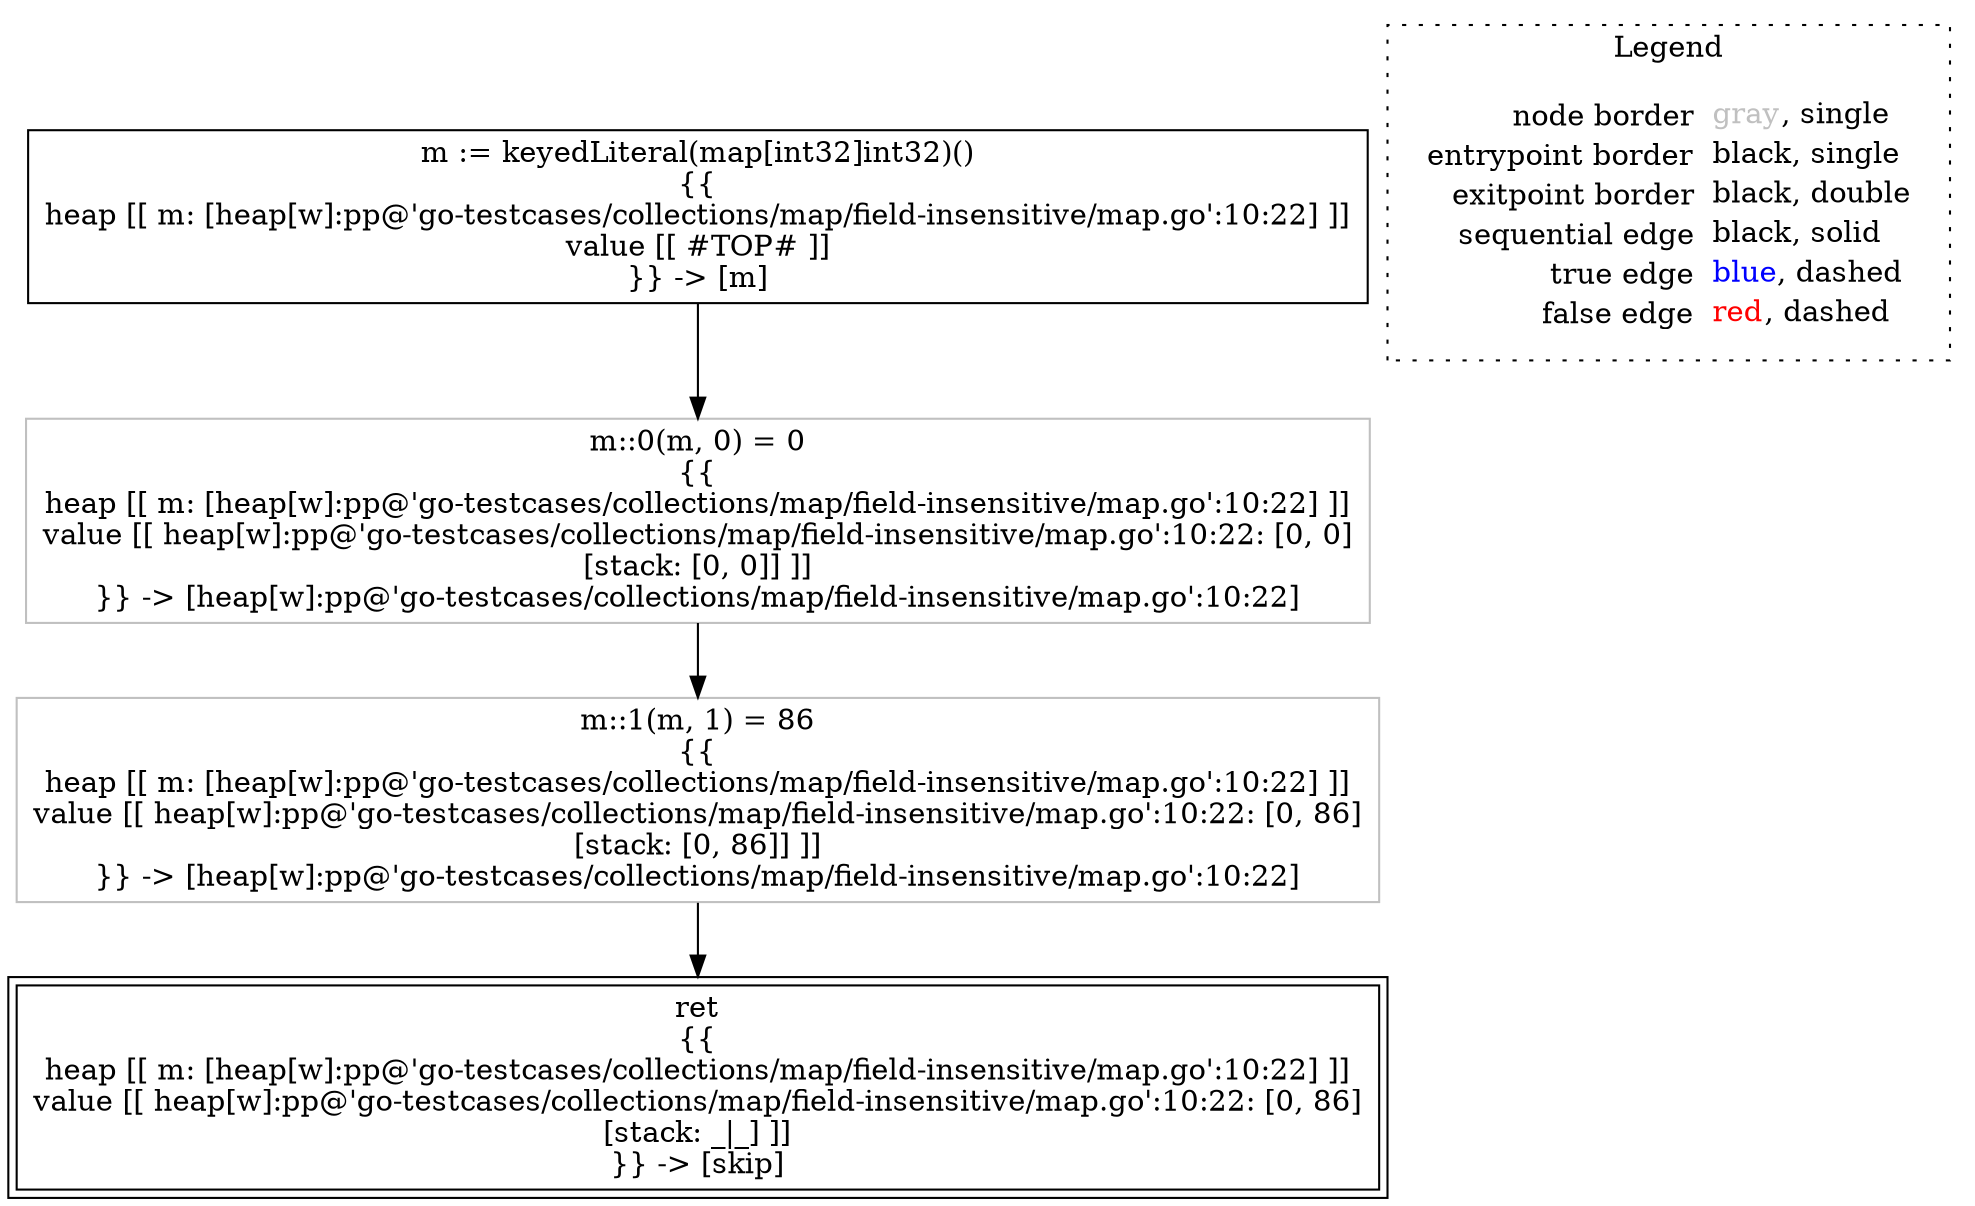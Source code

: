 digraph {
	"node0" [shape="rect",color="black",label=<m := keyedLiteral(map[int32]int32)()<BR/>{{<BR/>heap [[ m: [heap[w]:pp@'go-testcases/collections/map/field-insensitive/map.go':10:22] ]]<BR/>value [[ #TOP# ]]<BR/>}} -&gt; [m]>];
	"node1" [shape="rect",color="gray",label=<m::1(m, 1) = 86<BR/>{{<BR/>heap [[ m: [heap[w]:pp@'go-testcases/collections/map/field-insensitive/map.go':10:22] ]]<BR/>value [[ heap[w]:pp@'go-testcases/collections/map/field-insensitive/map.go':10:22: [0, 86]<BR/>[stack: [0, 86]] ]]<BR/>}} -&gt; [heap[w]:pp@'go-testcases/collections/map/field-insensitive/map.go':10:22]>];
	"node2" [shape="rect",color="gray",label=<m::0(m, 0) = 0<BR/>{{<BR/>heap [[ m: [heap[w]:pp@'go-testcases/collections/map/field-insensitive/map.go':10:22] ]]<BR/>value [[ heap[w]:pp@'go-testcases/collections/map/field-insensitive/map.go':10:22: [0, 0]<BR/>[stack: [0, 0]] ]]<BR/>}} -&gt; [heap[w]:pp@'go-testcases/collections/map/field-insensitive/map.go':10:22]>];
	"node3" [shape="rect",color="black",peripheries="2",label=<ret<BR/>{{<BR/>heap [[ m: [heap[w]:pp@'go-testcases/collections/map/field-insensitive/map.go':10:22] ]]<BR/>value [[ heap[w]:pp@'go-testcases/collections/map/field-insensitive/map.go':10:22: [0, 86]<BR/>[stack: _|_] ]]<BR/>}} -&gt; [skip]>];
	"node0" -> "node2" [color="black"];
	"node1" -> "node3" [color="black"];
	"node2" -> "node1" [color="black"];
subgraph cluster_legend {
	label="Legend";
	style=dotted;
	node [shape=plaintext];
	"legend" [label=<<table border="0" cellpadding="2" cellspacing="0" cellborder="0"><tr><td align="right">node border&nbsp;</td><td align="left"><font color="gray">gray</font>, single</td></tr><tr><td align="right">entrypoint border&nbsp;</td><td align="left"><font color="black">black</font>, single</td></tr><tr><td align="right">exitpoint border&nbsp;</td><td align="left"><font color="black">black</font>, double</td></tr><tr><td align="right">sequential edge&nbsp;</td><td align="left"><font color="black">black</font>, solid</td></tr><tr><td align="right">true edge&nbsp;</td><td align="left"><font color="blue">blue</font>, dashed</td></tr><tr><td align="right">false edge&nbsp;</td><td align="left"><font color="red">red</font>, dashed</td></tr></table>>];
}

}
